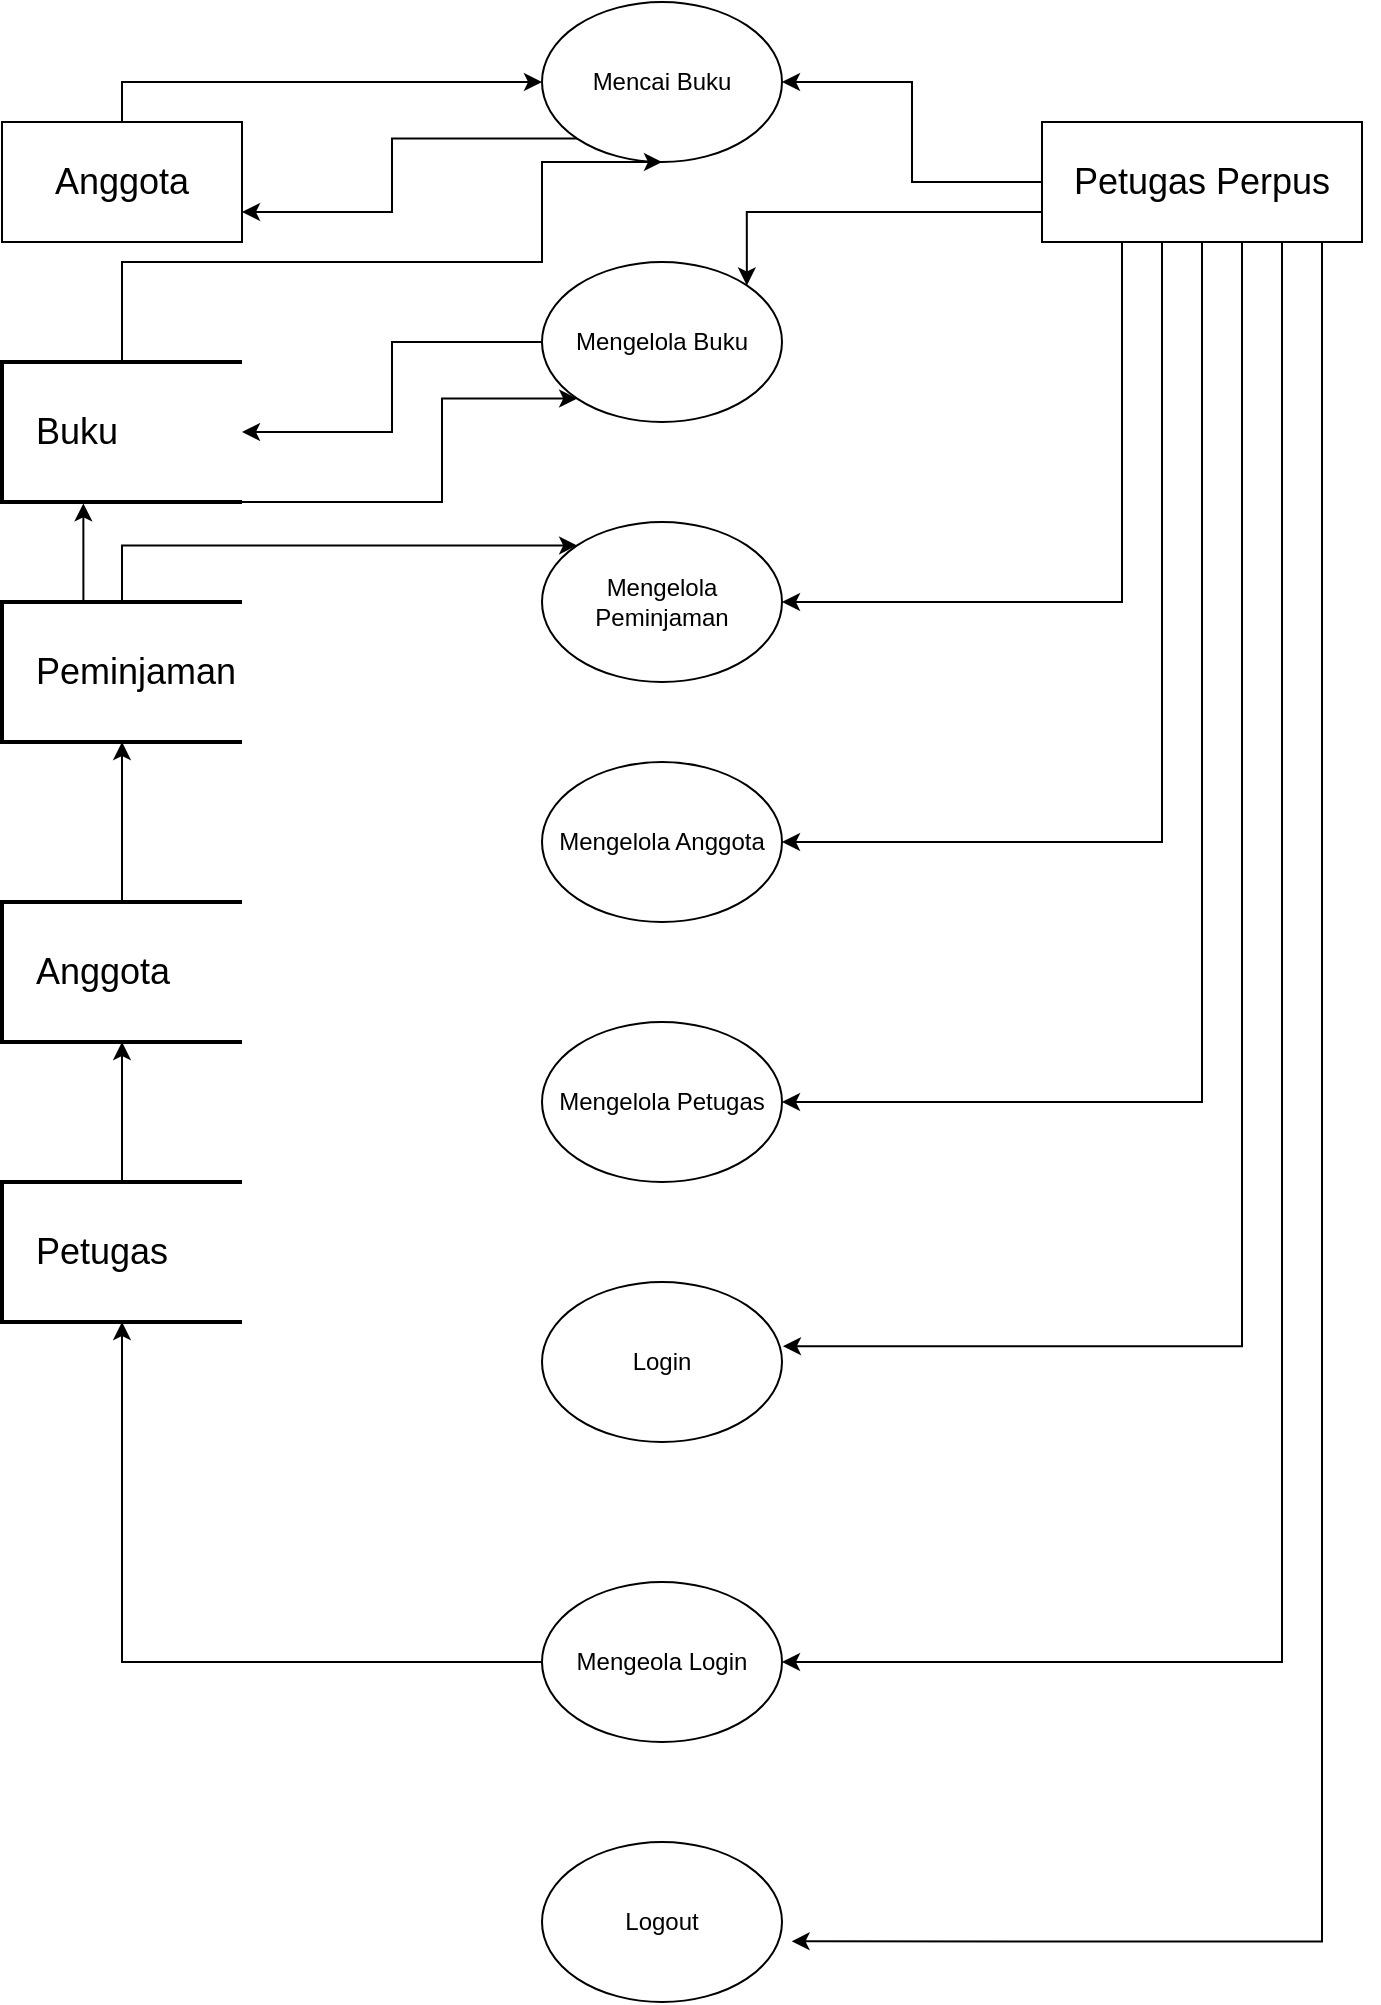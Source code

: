 <mxfile version="23.1.5" type="github">
  <diagram name="Halaman-1" id="rRtaF3sUotqh3Lz_KmVm">
    <mxGraphModel dx="1400" dy="765" grid="1" gridSize="10" guides="1" tooltips="1" connect="1" arrows="1" fold="1" page="1" pageScale="1" pageWidth="827" pageHeight="1169" math="0" shadow="0">
      <root>
        <mxCell id="0" />
        <mxCell id="1" parent="0" />
        <mxCell id="s1Dvg2ehgZW7XQGdIgrM-18" style="edgeStyle=orthogonalEdgeStyle;rounded=0;orthogonalLoop=1;jettySize=auto;html=1;exitX=0;exitY=1;exitDx=0;exitDy=0;entryX=1;entryY=0.75;entryDx=0;entryDy=0;" edge="1" parent="1" source="s1Dvg2ehgZW7XQGdIgrM-1" target="s1Dvg2ehgZW7XQGdIgrM-16">
          <mxGeometry relative="1" as="geometry" />
        </mxCell>
        <mxCell id="s1Dvg2ehgZW7XQGdIgrM-1" value="Mencai Buku" style="ellipse;whiteSpace=wrap;html=1;" vertex="1" parent="1">
          <mxGeometry x="360" y="60" width="120" height="80" as="geometry" />
        </mxCell>
        <mxCell id="s1Dvg2ehgZW7XQGdIgrM-2" value="Mengelola Buku" style="ellipse;whiteSpace=wrap;html=1;" vertex="1" parent="1">
          <mxGeometry x="360" y="190" width="120" height="80" as="geometry" />
        </mxCell>
        <mxCell id="s1Dvg2ehgZW7XQGdIgrM-3" value="Mengelola Peminjaman" style="ellipse;whiteSpace=wrap;html=1;" vertex="1" parent="1">
          <mxGeometry x="360" y="320" width="120" height="80" as="geometry" />
        </mxCell>
        <mxCell id="s1Dvg2ehgZW7XQGdIgrM-4" value="Mengelola Anggota" style="ellipse;whiteSpace=wrap;html=1;" vertex="1" parent="1">
          <mxGeometry x="360" y="440" width="120" height="80" as="geometry" />
        </mxCell>
        <mxCell id="s1Dvg2ehgZW7XQGdIgrM-5" value="Mengelola Petugas" style="ellipse;whiteSpace=wrap;html=1;" vertex="1" parent="1">
          <mxGeometry x="360" y="570" width="120" height="80" as="geometry" />
        </mxCell>
        <mxCell id="s1Dvg2ehgZW7XQGdIgrM-6" value="Login" style="ellipse;whiteSpace=wrap;html=1;" vertex="1" parent="1">
          <mxGeometry x="360" y="700" width="120" height="80" as="geometry" />
        </mxCell>
        <mxCell id="s1Dvg2ehgZW7XQGdIgrM-7" value="Mengeola Login" style="ellipse;whiteSpace=wrap;html=1;" vertex="1" parent="1">
          <mxGeometry x="360" y="850" width="120" height="80" as="geometry" />
        </mxCell>
        <mxCell id="s1Dvg2ehgZW7XQGdIgrM-8" value="Logout" style="ellipse;whiteSpace=wrap;html=1;" vertex="1" parent="1">
          <mxGeometry x="360" y="980" width="120" height="80" as="geometry" />
        </mxCell>
        <mxCell id="s1Dvg2ehgZW7XQGdIgrM-11" style="edgeStyle=orthogonalEdgeStyle;rounded=0;orthogonalLoop=1;jettySize=auto;html=1;entryX=0;entryY=0.5;entryDx=0;entryDy=0;exitX=0.5;exitY=0;exitDx=0;exitDy=0;" edge="1" parent="1" source="s1Dvg2ehgZW7XQGdIgrM-16" target="s1Dvg2ehgZW7XQGdIgrM-1">
          <mxGeometry relative="1" as="geometry">
            <mxPoint x="210" y="115.091" as="sourcePoint" />
          </mxGeometry>
        </mxCell>
        <mxCell id="s1Dvg2ehgZW7XQGdIgrM-20" style="edgeStyle=orthogonalEdgeStyle;rounded=0;orthogonalLoop=1;jettySize=auto;html=1;exitX=0.5;exitY=0;exitDx=0;exitDy=0;exitPerimeter=0;entryX=0.5;entryY=1;entryDx=0;entryDy=0;" edge="1" parent="1" source="s1Dvg2ehgZW7XQGdIgrM-12" target="s1Dvg2ehgZW7XQGdIgrM-1">
          <mxGeometry relative="1" as="geometry">
            <Array as="points">
              <mxPoint x="150" y="190" />
              <mxPoint x="360" y="190" />
              <mxPoint x="360" y="140" />
            </Array>
          </mxGeometry>
        </mxCell>
        <mxCell id="s1Dvg2ehgZW7XQGdIgrM-21" style="edgeStyle=orthogonalEdgeStyle;rounded=0;orthogonalLoop=1;jettySize=auto;html=1;exitX=1;exitY=1;exitDx=0;exitDy=0;exitPerimeter=0;entryX=0;entryY=1;entryDx=0;entryDy=0;" edge="1" parent="1" source="s1Dvg2ehgZW7XQGdIgrM-12" target="s1Dvg2ehgZW7XQGdIgrM-2">
          <mxGeometry relative="1" as="geometry">
            <Array as="points">
              <mxPoint x="310" y="310" />
              <mxPoint x="310" y="258" />
            </Array>
          </mxGeometry>
        </mxCell>
        <mxCell id="s1Dvg2ehgZW7XQGdIgrM-12" value="&lt;font style=&quot;font-size: 18px;&quot;&gt;&amp;nbsp; &amp;nbsp;Buku&lt;/font&gt;" style="strokeWidth=2;html=1;shape=mxgraph.flowchart.annotation_1;align=left;pointerEvents=1;" vertex="1" parent="1">
          <mxGeometry x="90" y="240" width="120" height="70" as="geometry" />
        </mxCell>
        <mxCell id="s1Dvg2ehgZW7XQGdIgrM-30" style="edgeStyle=orthogonalEdgeStyle;rounded=0;orthogonalLoop=1;jettySize=auto;html=1;exitX=0.5;exitY=0;exitDx=0;exitDy=0;exitPerimeter=0;entryX=0;entryY=0;entryDx=0;entryDy=0;" edge="1" parent="1" source="s1Dvg2ehgZW7XQGdIgrM-13" target="s1Dvg2ehgZW7XQGdIgrM-3">
          <mxGeometry relative="1" as="geometry" />
        </mxCell>
        <mxCell id="s1Dvg2ehgZW7XQGdIgrM-13" value="&lt;font style=&quot;font-size: 18px;&quot;&gt;&amp;nbsp; &amp;nbsp;Peminjaman&lt;/font&gt;" style="strokeWidth=2;html=1;shape=mxgraph.flowchart.annotation_1;align=left;pointerEvents=1;" vertex="1" parent="1">
          <mxGeometry x="90" y="360" width="120" height="70" as="geometry" />
        </mxCell>
        <mxCell id="s1Dvg2ehgZW7XQGdIgrM-14" value="&lt;font style=&quot;font-size: 18px;&quot;&gt;&amp;nbsp; &amp;nbsp;Anggota&lt;/font&gt;" style="strokeWidth=2;html=1;shape=mxgraph.flowchart.annotation_1;align=left;pointerEvents=1;" vertex="1" parent="1">
          <mxGeometry x="90" y="510" width="120" height="70" as="geometry" />
        </mxCell>
        <mxCell id="s1Dvg2ehgZW7XQGdIgrM-15" value="&lt;font style=&quot;font-size: 18px;&quot;&gt;&amp;nbsp; &amp;nbsp;Petugas&lt;/font&gt;" style="strokeWidth=2;html=1;shape=mxgraph.flowchart.annotation_1;align=left;pointerEvents=1;" vertex="1" parent="1">
          <mxGeometry x="90" y="650" width="120" height="70" as="geometry" />
        </mxCell>
        <mxCell id="s1Dvg2ehgZW7XQGdIgrM-16" value="&lt;font style=&quot;font-size: 18px;&quot;&gt;Anggota&lt;/font&gt;" style="rounded=0;whiteSpace=wrap;html=1;" vertex="1" parent="1">
          <mxGeometry x="90" y="120" width="120" height="60" as="geometry" />
        </mxCell>
        <mxCell id="s1Dvg2ehgZW7XQGdIgrM-22" style="edgeStyle=orthogonalEdgeStyle;rounded=0;orthogonalLoop=1;jettySize=auto;html=1;entryX=1;entryY=0.5;entryDx=0;entryDy=0;" edge="1" parent="1" source="s1Dvg2ehgZW7XQGdIgrM-17" target="s1Dvg2ehgZW7XQGdIgrM-1">
          <mxGeometry relative="1" as="geometry" />
        </mxCell>
        <mxCell id="s1Dvg2ehgZW7XQGdIgrM-23" style="edgeStyle=orthogonalEdgeStyle;rounded=0;orthogonalLoop=1;jettySize=auto;html=1;exitX=0;exitY=0.75;exitDx=0;exitDy=0;entryX=1;entryY=0;entryDx=0;entryDy=0;" edge="1" parent="1" source="s1Dvg2ehgZW7XQGdIgrM-17" target="s1Dvg2ehgZW7XQGdIgrM-2">
          <mxGeometry relative="1" as="geometry" />
        </mxCell>
        <mxCell id="s1Dvg2ehgZW7XQGdIgrM-24" style="edgeStyle=orthogonalEdgeStyle;rounded=0;orthogonalLoop=1;jettySize=auto;html=1;exitX=0.25;exitY=1;exitDx=0;exitDy=0;entryX=1;entryY=0.5;entryDx=0;entryDy=0;" edge="1" parent="1" source="s1Dvg2ehgZW7XQGdIgrM-17" target="s1Dvg2ehgZW7XQGdIgrM-3">
          <mxGeometry relative="1" as="geometry" />
        </mxCell>
        <mxCell id="s1Dvg2ehgZW7XQGdIgrM-25" style="edgeStyle=orthogonalEdgeStyle;rounded=0;orthogonalLoop=1;jettySize=auto;html=1;entryX=1;entryY=0.5;entryDx=0;entryDy=0;" edge="1" parent="1" source="s1Dvg2ehgZW7XQGdIgrM-17" target="s1Dvg2ehgZW7XQGdIgrM-4">
          <mxGeometry relative="1" as="geometry">
            <Array as="points">
              <mxPoint x="670" y="480" />
            </Array>
          </mxGeometry>
        </mxCell>
        <mxCell id="s1Dvg2ehgZW7XQGdIgrM-26" style="edgeStyle=orthogonalEdgeStyle;rounded=0;orthogonalLoop=1;jettySize=auto;html=1;exitX=0.5;exitY=1;exitDx=0;exitDy=0;entryX=1;entryY=0.5;entryDx=0;entryDy=0;" edge="1" parent="1" source="s1Dvg2ehgZW7XQGdIgrM-17" target="s1Dvg2ehgZW7XQGdIgrM-5">
          <mxGeometry relative="1" as="geometry" />
        </mxCell>
        <mxCell id="s1Dvg2ehgZW7XQGdIgrM-33" style="edgeStyle=orthogonalEdgeStyle;rounded=0;orthogonalLoop=1;jettySize=auto;html=1;exitX=0.75;exitY=1;exitDx=0;exitDy=0;entryX=1;entryY=0.5;entryDx=0;entryDy=0;" edge="1" parent="1" source="s1Dvg2ehgZW7XQGdIgrM-17" target="s1Dvg2ehgZW7XQGdIgrM-7">
          <mxGeometry relative="1" as="geometry" />
        </mxCell>
        <mxCell id="s1Dvg2ehgZW7XQGdIgrM-17" value="&lt;font style=&quot;font-size: 18px;&quot;&gt;Petugas Perpus&lt;/font&gt;" style="rounded=0;whiteSpace=wrap;html=1;" vertex="1" parent="1">
          <mxGeometry x="610" y="120" width="160" height="60" as="geometry" />
        </mxCell>
        <mxCell id="s1Dvg2ehgZW7XQGdIgrM-19" style="edgeStyle=orthogonalEdgeStyle;rounded=0;orthogonalLoop=1;jettySize=auto;html=1;entryX=1;entryY=0.5;entryDx=0;entryDy=0;entryPerimeter=0;" edge="1" parent="1" source="s1Dvg2ehgZW7XQGdIgrM-2" target="s1Dvg2ehgZW7XQGdIgrM-12">
          <mxGeometry relative="1" as="geometry" />
        </mxCell>
        <mxCell id="s1Dvg2ehgZW7XQGdIgrM-27" style="edgeStyle=orthogonalEdgeStyle;rounded=0;orthogonalLoop=1;jettySize=auto;html=1;exitX=0.75;exitY=1;exitDx=0;exitDy=0;entryX=1.004;entryY=0.401;entryDx=0;entryDy=0;entryPerimeter=0;" edge="1" parent="1" source="s1Dvg2ehgZW7XQGdIgrM-17" target="s1Dvg2ehgZW7XQGdIgrM-6">
          <mxGeometry relative="1" as="geometry">
            <Array as="points">
              <mxPoint x="710" y="180" />
              <mxPoint x="710" y="732" />
            </Array>
          </mxGeometry>
        </mxCell>
        <mxCell id="s1Dvg2ehgZW7XQGdIgrM-29" style="edgeStyle=orthogonalEdgeStyle;rounded=0;orthogonalLoop=1;jettySize=auto;html=1;exitX=0;exitY=0.5;exitDx=0;exitDy=0;entryX=0.5;entryY=1;entryDx=0;entryDy=0;entryPerimeter=0;" edge="1" parent="1" source="s1Dvg2ehgZW7XQGdIgrM-7" target="s1Dvg2ehgZW7XQGdIgrM-15">
          <mxGeometry relative="1" as="geometry" />
        </mxCell>
        <mxCell id="s1Dvg2ehgZW7XQGdIgrM-31" style="edgeStyle=orthogonalEdgeStyle;rounded=0;orthogonalLoop=1;jettySize=auto;html=1;exitX=0.5;exitY=0;exitDx=0;exitDy=0;exitPerimeter=0;entryX=0.5;entryY=1;entryDx=0;entryDy=0;entryPerimeter=0;" edge="1" parent="1" source="s1Dvg2ehgZW7XQGdIgrM-14" target="s1Dvg2ehgZW7XQGdIgrM-13">
          <mxGeometry relative="1" as="geometry" />
        </mxCell>
        <mxCell id="s1Dvg2ehgZW7XQGdIgrM-32" style="edgeStyle=orthogonalEdgeStyle;rounded=0;orthogonalLoop=1;jettySize=auto;html=1;exitX=0.5;exitY=0;exitDx=0;exitDy=0;exitPerimeter=0;entryX=0.5;entryY=1;entryDx=0;entryDy=0;entryPerimeter=0;" edge="1" parent="1" source="s1Dvg2ehgZW7XQGdIgrM-15" target="s1Dvg2ehgZW7XQGdIgrM-14">
          <mxGeometry relative="1" as="geometry" />
        </mxCell>
        <mxCell id="s1Dvg2ehgZW7XQGdIgrM-34" style="edgeStyle=orthogonalEdgeStyle;rounded=0;orthogonalLoop=1;jettySize=auto;html=1;exitX=1;exitY=1;exitDx=0;exitDy=0;entryX=1.04;entryY=0.621;entryDx=0;entryDy=0;entryPerimeter=0;" edge="1" parent="1" source="s1Dvg2ehgZW7XQGdIgrM-17" target="s1Dvg2ehgZW7XQGdIgrM-8">
          <mxGeometry relative="1" as="geometry">
            <Array as="points">
              <mxPoint x="750" y="180" />
              <mxPoint x="750" y="1030" />
            </Array>
          </mxGeometry>
        </mxCell>
        <mxCell id="s1Dvg2ehgZW7XQGdIgrM-35" style="edgeStyle=orthogonalEdgeStyle;rounded=0;orthogonalLoop=1;jettySize=auto;html=1;exitX=0.5;exitY=0;exitDx=0;exitDy=0;exitPerimeter=0;entryX=0.339;entryY=1.01;entryDx=0;entryDy=0;entryPerimeter=0;" edge="1" parent="1" source="s1Dvg2ehgZW7XQGdIgrM-13" target="s1Dvg2ehgZW7XQGdIgrM-12">
          <mxGeometry relative="1" as="geometry">
            <Array as="points">
              <mxPoint x="131" y="360" />
            </Array>
          </mxGeometry>
        </mxCell>
      </root>
    </mxGraphModel>
  </diagram>
</mxfile>
